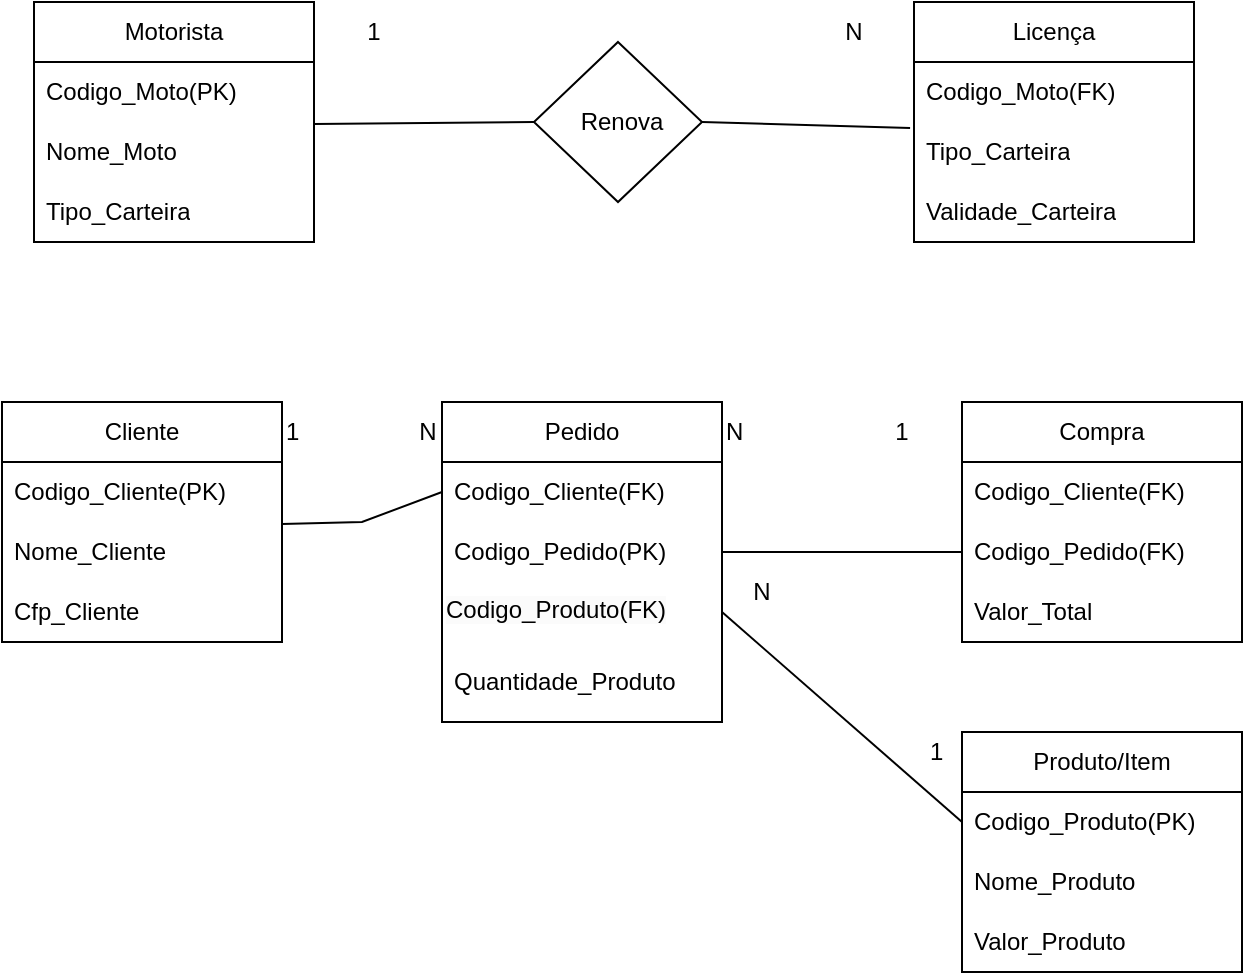 <mxfile version="21.1.4" type="device">
  <diagram id="dQt0agwAe-GMJVenwY8x" name="Página-1">
    <mxGraphModel dx="954" dy="584" grid="1" gridSize="10" guides="1" tooltips="1" connect="1" arrows="1" fold="1" page="1" pageScale="1" pageWidth="827" pageHeight="1169" math="0" shadow="0">
      <root>
        <mxCell id="0" />
        <mxCell id="1" parent="0" />
        <mxCell id="Wces-amCk2Uc2cXMd7f4-1" value="Motorista" style="swimlane;fontStyle=0;childLayout=stackLayout;horizontal=1;startSize=30;horizontalStack=0;resizeParent=1;resizeParentMax=0;resizeLast=0;collapsible=1;marginBottom=0;whiteSpace=wrap;html=1;" vertex="1" parent="1">
          <mxGeometry x="120" y="160" width="140" height="120" as="geometry" />
        </mxCell>
        <mxCell id="Wces-amCk2Uc2cXMd7f4-2" value="Codigo_Moto(PK)" style="text;strokeColor=none;fillColor=none;align=left;verticalAlign=middle;spacingLeft=4;spacingRight=4;overflow=hidden;points=[[0,0.5],[1,0.5]];portConstraint=eastwest;rotatable=0;whiteSpace=wrap;html=1;" vertex="1" parent="Wces-amCk2Uc2cXMd7f4-1">
          <mxGeometry y="30" width="140" height="30" as="geometry" />
        </mxCell>
        <mxCell id="Wces-amCk2Uc2cXMd7f4-3" value="Nome_Moto" style="text;strokeColor=none;fillColor=none;align=left;verticalAlign=middle;spacingLeft=4;spacingRight=4;overflow=hidden;points=[[0,0.5],[1,0.5]];portConstraint=eastwest;rotatable=0;whiteSpace=wrap;html=1;" vertex="1" parent="Wces-amCk2Uc2cXMd7f4-1">
          <mxGeometry y="60" width="140" height="30" as="geometry" />
        </mxCell>
        <mxCell id="Wces-amCk2Uc2cXMd7f4-4" value="Tipo_Carteira" style="text;strokeColor=none;fillColor=none;align=left;verticalAlign=middle;spacingLeft=4;spacingRight=4;overflow=hidden;points=[[0,0.5],[1,0.5]];portConstraint=eastwest;rotatable=0;whiteSpace=wrap;html=1;" vertex="1" parent="Wces-amCk2Uc2cXMd7f4-1">
          <mxGeometry y="90" width="140" height="30" as="geometry" />
        </mxCell>
        <mxCell id="Wces-amCk2Uc2cXMd7f4-5" value="Licença" style="swimlane;fontStyle=0;childLayout=stackLayout;horizontal=1;startSize=30;horizontalStack=0;resizeParent=1;resizeParentMax=0;resizeLast=0;collapsible=1;marginBottom=0;whiteSpace=wrap;html=1;" vertex="1" parent="1">
          <mxGeometry x="560" y="160" width="140" height="120" as="geometry" />
        </mxCell>
        <mxCell id="Wces-amCk2Uc2cXMd7f4-6" value="Codigo_Moto(FK)" style="text;strokeColor=none;fillColor=none;align=left;verticalAlign=middle;spacingLeft=4;spacingRight=4;overflow=hidden;points=[[0,0.5],[1,0.5]];portConstraint=eastwest;rotatable=0;whiteSpace=wrap;html=1;" vertex="1" parent="Wces-amCk2Uc2cXMd7f4-5">
          <mxGeometry y="30" width="140" height="30" as="geometry" />
        </mxCell>
        <mxCell id="Wces-amCk2Uc2cXMd7f4-7" value="Tipo_Carteira" style="text;strokeColor=none;fillColor=none;align=left;verticalAlign=middle;spacingLeft=4;spacingRight=4;overflow=hidden;points=[[0,0.5],[1,0.5]];portConstraint=eastwest;rotatable=0;whiteSpace=wrap;html=1;" vertex="1" parent="Wces-amCk2Uc2cXMd7f4-5">
          <mxGeometry y="60" width="140" height="30" as="geometry" />
        </mxCell>
        <mxCell id="Wces-amCk2Uc2cXMd7f4-8" value="Validade_Carteira" style="text;strokeColor=none;fillColor=none;align=left;verticalAlign=middle;spacingLeft=4;spacingRight=4;overflow=hidden;points=[[0,0.5],[1,0.5]];portConstraint=eastwest;rotatable=0;whiteSpace=wrap;html=1;" vertex="1" parent="Wces-amCk2Uc2cXMd7f4-5">
          <mxGeometry y="90" width="140" height="30" as="geometry" />
        </mxCell>
        <mxCell id="Wces-amCk2Uc2cXMd7f4-9" value="" style="rhombus;whiteSpace=wrap;html=1;" vertex="1" parent="1">
          <mxGeometry x="370" y="180" width="84" height="80" as="geometry" />
        </mxCell>
        <mxCell id="Wces-amCk2Uc2cXMd7f4-10" value="" style="endArrow=none;html=1;rounded=0;exitX=1;exitY=0.033;exitDx=0;exitDy=0;exitPerimeter=0;" edge="1" parent="1" source="Wces-amCk2Uc2cXMd7f4-3">
          <mxGeometry width="50" height="50" relative="1" as="geometry">
            <mxPoint x="300" y="290" as="sourcePoint" />
            <mxPoint x="370" y="220" as="targetPoint" />
            <Array as="points">
              <mxPoint x="260" y="220" />
            </Array>
          </mxGeometry>
        </mxCell>
        <mxCell id="Wces-amCk2Uc2cXMd7f4-11" value="" style="endArrow=none;html=1;rounded=0;entryX=-0.014;entryY=0.1;entryDx=0;entryDy=0;entryPerimeter=0;exitX=1;exitY=0.5;exitDx=0;exitDy=0;" edge="1" parent="1" source="Wces-amCk2Uc2cXMd7f4-9" target="Wces-amCk2Uc2cXMd7f4-7">
          <mxGeometry width="50" height="50" relative="1" as="geometry">
            <mxPoint x="390" y="290" as="sourcePoint" />
            <mxPoint x="440" y="240" as="targetPoint" />
          </mxGeometry>
        </mxCell>
        <mxCell id="Wces-amCk2Uc2cXMd7f4-12" value="Renova&lt;br&gt;" style="text;html=1;strokeColor=none;fillColor=none;align=center;verticalAlign=middle;whiteSpace=wrap;rounded=0;" vertex="1" parent="1">
          <mxGeometry x="384" y="165" width="60" height="110" as="geometry" />
        </mxCell>
        <mxCell id="Wces-amCk2Uc2cXMd7f4-13" value="1" style="text;html=1;strokeColor=none;fillColor=none;align=center;verticalAlign=middle;whiteSpace=wrap;rounded=0;" vertex="1" parent="1">
          <mxGeometry x="260" y="160" width="60" height="30" as="geometry" />
        </mxCell>
        <mxCell id="Wces-amCk2Uc2cXMd7f4-14" value="N" style="text;html=1;strokeColor=none;fillColor=none;align=center;verticalAlign=middle;whiteSpace=wrap;rounded=0;" vertex="1" parent="1">
          <mxGeometry x="500" y="160" width="60" height="30" as="geometry" />
        </mxCell>
        <mxCell id="Wces-amCk2Uc2cXMd7f4-16" value="Cliente" style="swimlane;fontStyle=0;childLayout=stackLayout;horizontal=1;startSize=30;horizontalStack=0;resizeParent=1;resizeParentMax=0;resizeLast=0;collapsible=1;marginBottom=0;whiteSpace=wrap;html=1;" vertex="1" parent="1">
          <mxGeometry x="104" y="360" width="140" height="120" as="geometry" />
        </mxCell>
        <mxCell id="Wces-amCk2Uc2cXMd7f4-17" value="Codigo_Cliente(PK)" style="text;strokeColor=none;fillColor=none;align=left;verticalAlign=middle;spacingLeft=4;spacingRight=4;overflow=hidden;points=[[0,0.5],[1,0.5]];portConstraint=eastwest;rotatable=0;whiteSpace=wrap;html=1;" vertex="1" parent="Wces-amCk2Uc2cXMd7f4-16">
          <mxGeometry y="30" width="140" height="30" as="geometry" />
        </mxCell>
        <mxCell id="Wces-amCk2Uc2cXMd7f4-18" value="Nome_Cliente" style="text;strokeColor=none;fillColor=none;align=left;verticalAlign=middle;spacingLeft=4;spacingRight=4;overflow=hidden;points=[[0,0.5],[1,0.5]];portConstraint=eastwest;rotatable=0;whiteSpace=wrap;html=1;" vertex="1" parent="Wces-amCk2Uc2cXMd7f4-16">
          <mxGeometry y="60" width="140" height="30" as="geometry" />
        </mxCell>
        <mxCell id="Wces-amCk2Uc2cXMd7f4-19" value="Cfp_Cliente" style="text;strokeColor=none;fillColor=none;align=left;verticalAlign=middle;spacingLeft=4;spacingRight=4;overflow=hidden;points=[[0,0.5],[1,0.5]];portConstraint=eastwest;rotatable=0;whiteSpace=wrap;html=1;" vertex="1" parent="Wces-amCk2Uc2cXMd7f4-16">
          <mxGeometry y="90" width="140" height="30" as="geometry" />
        </mxCell>
        <mxCell id="Wces-amCk2Uc2cXMd7f4-20" value="Produto/Item" style="swimlane;fontStyle=0;childLayout=stackLayout;horizontal=1;startSize=30;horizontalStack=0;resizeParent=1;resizeParentMax=0;resizeLast=0;collapsible=1;marginBottom=0;whiteSpace=wrap;html=1;" vertex="1" parent="1">
          <mxGeometry x="584" y="525" width="140" height="120" as="geometry" />
        </mxCell>
        <mxCell id="Wces-amCk2Uc2cXMd7f4-21" value="Codigo_Produto(PK)" style="text;strokeColor=none;fillColor=none;align=left;verticalAlign=middle;spacingLeft=4;spacingRight=4;overflow=hidden;points=[[0,0.5],[1,0.5]];portConstraint=eastwest;rotatable=0;whiteSpace=wrap;html=1;" vertex="1" parent="Wces-amCk2Uc2cXMd7f4-20">
          <mxGeometry y="30" width="140" height="30" as="geometry" />
        </mxCell>
        <mxCell id="Wces-amCk2Uc2cXMd7f4-22" value="Nome_Produto" style="text;strokeColor=none;fillColor=none;align=left;verticalAlign=middle;spacingLeft=4;spacingRight=4;overflow=hidden;points=[[0,0.5],[1,0.5]];portConstraint=eastwest;rotatable=0;whiteSpace=wrap;html=1;" vertex="1" parent="Wces-amCk2Uc2cXMd7f4-20">
          <mxGeometry y="60" width="140" height="30" as="geometry" />
        </mxCell>
        <mxCell id="Wces-amCk2Uc2cXMd7f4-41" value="Valor_Produto" style="text;strokeColor=none;fillColor=none;align=left;verticalAlign=middle;spacingLeft=4;spacingRight=4;overflow=hidden;points=[[0,0.5],[1,0.5]];portConstraint=eastwest;rotatable=0;whiteSpace=wrap;html=1;" vertex="1" parent="Wces-amCk2Uc2cXMd7f4-20">
          <mxGeometry y="90" width="140" height="30" as="geometry" />
        </mxCell>
        <mxCell id="Wces-amCk2Uc2cXMd7f4-25" value="" style="endArrow=none;html=1;rounded=0;exitX=1;exitY=0.033;exitDx=0;exitDy=0;exitPerimeter=0;entryX=0;entryY=0.5;entryDx=0;entryDy=0;" edge="1" parent="1" source="Wces-amCk2Uc2cXMd7f4-18" target="Wces-amCk2Uc2cXMd7f4-31">
          <mxGeometry width="50" height="50" relative="1" as="geometry">
            <mxPoint x="284" y="490" as="sourcePoint" />
            <mxPoint x="354" y="420" as="targetPoint" />
            <Array as="points">
              <mxPoint x="244" y="420" />
              <mxPoint x="284" y="420" />
            </Array>
          </mxGeometry>
        </mxCell>
        <mxCell id="Wces-amCk2Uc2cXMd7f4-26" value="" style="endArrow=none;html=1;rounded=0;entryX=0;entryY=0.5;entryDx=0;entryDy=0;exitX=1;exitY=0.5;exitDx=0;exitDy=0;" edge="1" parent="1" source="Wces-amCk2Uc2cXMd7f4-45" target="Wces-amCk2Uc2cXMd7f4-21">
          <mxGeometry width="50" height="50" relative="1" as="geometry">
            <mxPoint x="438" y="420" as="sourcePoint" />
            <mxPoint x="514" y="580" as="targetPoint" />
            <Array as="points" />
          </mxGeometry>
        </mxCell>
        <mxCell id="Wces-amCk2Uc2cXMd7f4-30" value="Pedido" style="swimlane;fontStyle=0;childLayout=stackLayout;horizontal=1;startSize=30;horizontalStack=0;resizeParent=1;resizeParentMax=0;resizeLast=0;collapsible=1;marginBottom=0;whiteSpace=wrap;html=1;" vertex="1" parent="1">
          <mxGeometry x="324" y="360" width="140" height="160" as="geometry" />
        </mxCell>
        <mxCell id="Wces-amCk2Uc2cXMd7f4-31" value="Codigo_Cliente(FK)" style="text;strokeColor=none;fillColor=none;align=left;verticalAlign=middle;spacingLeft=4;spacingRight=4;overflow=hidden;points=[[0,0.5],[1,0.5]];portConstraint=eastwest;rotatable=0;whiteSpace=wrap;html=1;" vertex="1" parent="Wces-amCk2Uc2cXMd7f4-30">
          <mxGeometry y="30" width="140" height="30" as="geometry" />
        </mxCell>
        <mxCell id="Wces-amCk2Uc2cXMd7f4-32" value="Codigo_Pedido(PK)" style="text;strokeColor=none;fillColor=none;align=left;verticalAlign=middle;spacingLeft=4;spacingRight=4;overflow=hidden;points=[[0,0.5],[1,0.5]];portConstraint=eastwest;rotatable=0;whiteSpace=wrap;html=1;" vertex="1" parent="Wces-amCk2Uc2cXMd7f4-30">
          <mxGeometry y="60" width="140" height="30" as="geometry" />
        </mxCell>
        <mxCell id="Wces-amCk2Uc2cXMd7f4-45" value="&lt;span style=&quot;color: rgb(0, 0, 0); font-family: Helvetica; font-size: 12px; font-style: normal; font-variant-ligatures: normal; font-variant-caps: normal; font-weight: 400; letter-spacing: normal; orphans: 2; text-align: left; text-indent: 0px; text-transform: none; widows: 2; word-spacing: 0px; -webkit-text-stroke-width: 0px; background-color: rgb(251, 251, 251); text-decoration-thickness: initial; text-decoration-style: initial; text-decoration-color: initial; float: none; display: inline !important;&quot;&gt;Codigo_Produto(FK)&lt;/span&gt;" style="text;whiteSpace=wrap;html=1;" vertex="1" parent="Wces-amCk2Uc2cXMd7f4-30">
          <mxGeometry y="90" width="140" height="30" as="geometry" />
        </mxCell>
        <mxCell id="Wces-amCk2Uc2cXMd7f4-33" value="Quantidade_Produto" style="text;strokeColor=none;fillColor=none;align=left;verticalAlign=middle;spacingLeft=4;spacingRight=4;overflow=hidden;points=[[0,0.5],[1,0.5]];portConstraint=eastwest;rotatable=0;whiteSpace=wrap;html=1;" vertex="1" parent="Wces-amCk2Uc2cXMd7f4-30">
          <mxGeometry y="120" width="140" height="40" as="geometry" />
        </mxCell>
        <mxCell id="Wces-amCk2Uc2cXMd7f4-35" value="1&amp;nbsp; &amp;nbsp; &amp;nbsp; &amp;nbsp; &amp;nbsp; &amp;nbsp; &amp;nbsp; &amp;nbsp; &amp;nbsp; N" style="text;html=1;strokeColor=none;fillColor=none;align=left;verticalAlign=middle;whiteSpace=wrap;rounded=0;" vertex="1" parent="1">
          <mxGeometry x="244" y="360" width="80" height="30" as="geometry" />
        </mxCell>
        <mxCell id="Wces-amCk2Uc2cXMd7f4-36" value="N&amp;nbsp; &amp;nbsp; &amp;nbsp; &amp;nbsp; &amp;nbsp; &amp;nbsp; &amp;nbsp;" style="text;html=1;strokeColor=none;fillColor=none;align=left;verticalAlign=middle;whiteSpace=wrap;rounded=0;" vertex="1" parent="1">
          <mxGeometry x="464" y="360" width="80" height="30" as="geometry" />
        </mxCell>
        <mxCell id="Wces-amCk2Uc2cXMd7f4-37" value="Compra" style="swimlane;fontStyle=0;childLayout=stackLayout;horizontal=1;startSize=30;horizontalStack=0;resizeParent=1;resizeParentMax=0;resizeLast=0;collapsible=1;marginBottom=0;whiteSpace=wrap;html=1;" vertex="1" parent="1">
          <mxGeometry x="584" y="360" width="140" height="120" as="geometry" />
        </mxCell>
        <mxCell id="Wces-amCk2Uc2cXMd7f4-38" value="Codigo_Cliente(FK)" style="text;strokeColor=none;fillColor=none;align=left;verticalAlign=middle;spacingLeft=4;spacingRight=4;overflow=hidden;points=[[0,0.5],[1,0.5]];portConstraint=eastwest;rotatable=0;whiteSpace=wrap;html=1;" vertex="1" parent="Wces-amCk2Uc2cXMd7f4-37">
          <mxGeometry y="30" width="140" height="30" as="geometry" />
        </mxCell>
        <mxCell id="Wces-amCk2Uc2cXMd7f4-39" value="Codigo_Pedido(FK)" style="text;strokeColor=none;fillColor=none;align=left;verticalAlign=middle;spacingLeft=4;spacingRight=4;overflow=hidden;points=[[0,0.5],[1,0.5]];portConstraint=eastwest;rotatable=0;whiteSpace=wrap;html=1;" vertex="1" parent="Wces-amCk2Uc2cXMd7f4-37">
          <mxGeometry y="60" width="140" height="30" as="geometry" />
        </mxCell>
        <mxCell id="Wces-amCk2Uc2cXMd7f4-40" value="Valor_Total" style="text;strokeColor=none;fillColor=none;align=left;verticalAlign=middle;spacingLeft=4;spacingRight=4;overflow=hidden;points=[[0,0.5],[1,0.5]];portConstraint=eastwest;rotatable=0;whiteSpace=wrap;html=1;" vertex="1" parent="Wces-amCk2Uc2cXMd7f4-37">
          <mxGeometry y="90" width="140" height="30" as="geometry" />
        </mxCell>
        <mxCell id="Wces-amCk2Uc2cXMd7f4-46" value="1" style="text;html=1;strokeColor=none;fillColor=none;align=center;verticalAlign=middle;whiteSpace=wrap;rounded=0;" vertex="1" parent="1">
          <mxGeometry x="524" y="360" width="60" height="30" as="geometry" />
        </mxCell>
        <mxCell id="Wces-amCk2Uc2cXMd7f4-47" value="" style="endArrow=none;html=1;rounded=0;exitX=1;exitY=0.5;exitDx=0;exitDy=0;entryX=0;entryY=0.5;entryDx=0;entryDy=0;" edge="1" parent="1" source="Wces-amCk2Uc2cXMd7f4-32" target="Wces-amCk2Uc2cXMd7f4-39">
          <mxGeometry width="50" height="50" relative="1" as="geometry">
            <mxPoint x="474" y="460" as="sourcePoint" />
            <mxPoint x="524" y="410" as="targetPoint" />
          </mxGeometry>
        </mxCell>
        <mxCell id="Wces-amCk2Uc2cXMd7f4-48" value="N" style="text;html=1;strokeColor=none;fillColor=none;align=center;verticalAlign=middle;whiteSpace=wrap;rounded=0;" vertex="1" parent="1">
          <mxGeometry x="454" y="440" width="60" height="30" as="geometry" />
        </mxCell>
        <mxCell id="Wces-amCk2Uc2cXMd7f4-49" value="&amp;nbsp; &amp;nbsp; &amp;nbsp; &amp;nbsp; 1" style="text;html=1;strokeColor=none;fillColor=none;align=center;verticalAlign=middle;whiteSpace=wrap;rounded=0;" vertex="1" parent="1">
          <mxGeometry x="528" y="520" width="60" height="30" as="geometry" />
        </mxCell>
      </root>
    </mxGraphModel>
  </diagram>
</mxfile>
